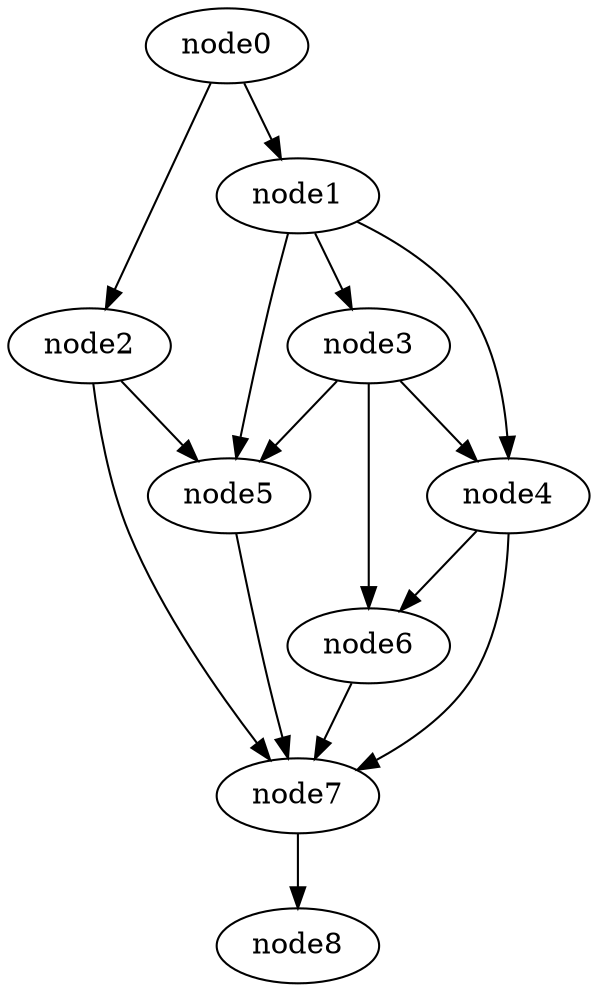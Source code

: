 digraph g{
	node8
	node7 -> node8
	node6 -> node7
	node5 -> node7
	node4 -> node7
	node4 -> node6
	node3 -> node6
	node3 -> node5
	node3 -> node4
	node2 -> node7
	node2 -> node5
	node1 -> node5
	node1 -> node4
	node1 -> node3
	node0 -> node2
	node0 -> node1
}
